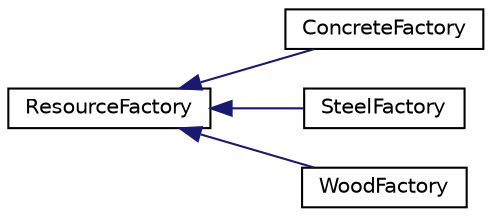 digraph "Graphical Class Hierarchy"
{
 // LATEX_PDF_SIZE
  edge [fontname="Helvetica",fontsize="10",labelfontname="Helvetica",labelfontsize="10"];
  node [fontname="Helvetica",fontsize="10",shape=record];
  rankdir="LR";
  Node0 [label="ResourceFactory",height=0.2,width=0.4,color="black", fillcolor="white", style="filled",URL="$classResourceFactory.html",tooltip=" "];
  Node0 -> Node1 [dir="back",color="midnightblue",fontsize="10",style="solid",fontname="Helvetica"];
  Node1 [label="ConcreteFactory",height=0.2,width=0.4,color="black", fillcolor="white", style="filled",URL="$classConcreteFactory.html",tooltip=" "];
  Node0 -> Node2 [dir="back",color="midnightblue",fontsize="10",style="solid",fontname="Helvetica"];
  Node2 [label="SteelFactory",height=0.2,width=0.4,color="black", fillcolor="white", style="filled",URL="$classSteelFactory.html",tooltip=" "];
  Node0 -> Node3 [dir="back",color="midnightblue",fontsize="10",style="solid",fontname="Helvetica"];
  Node3 [label="WoodFactory",height=0.2,width=0.4,color="black", fillcolor="white", style="filled",URL="$classWoodFactory.html",tooltip=" "];
}
